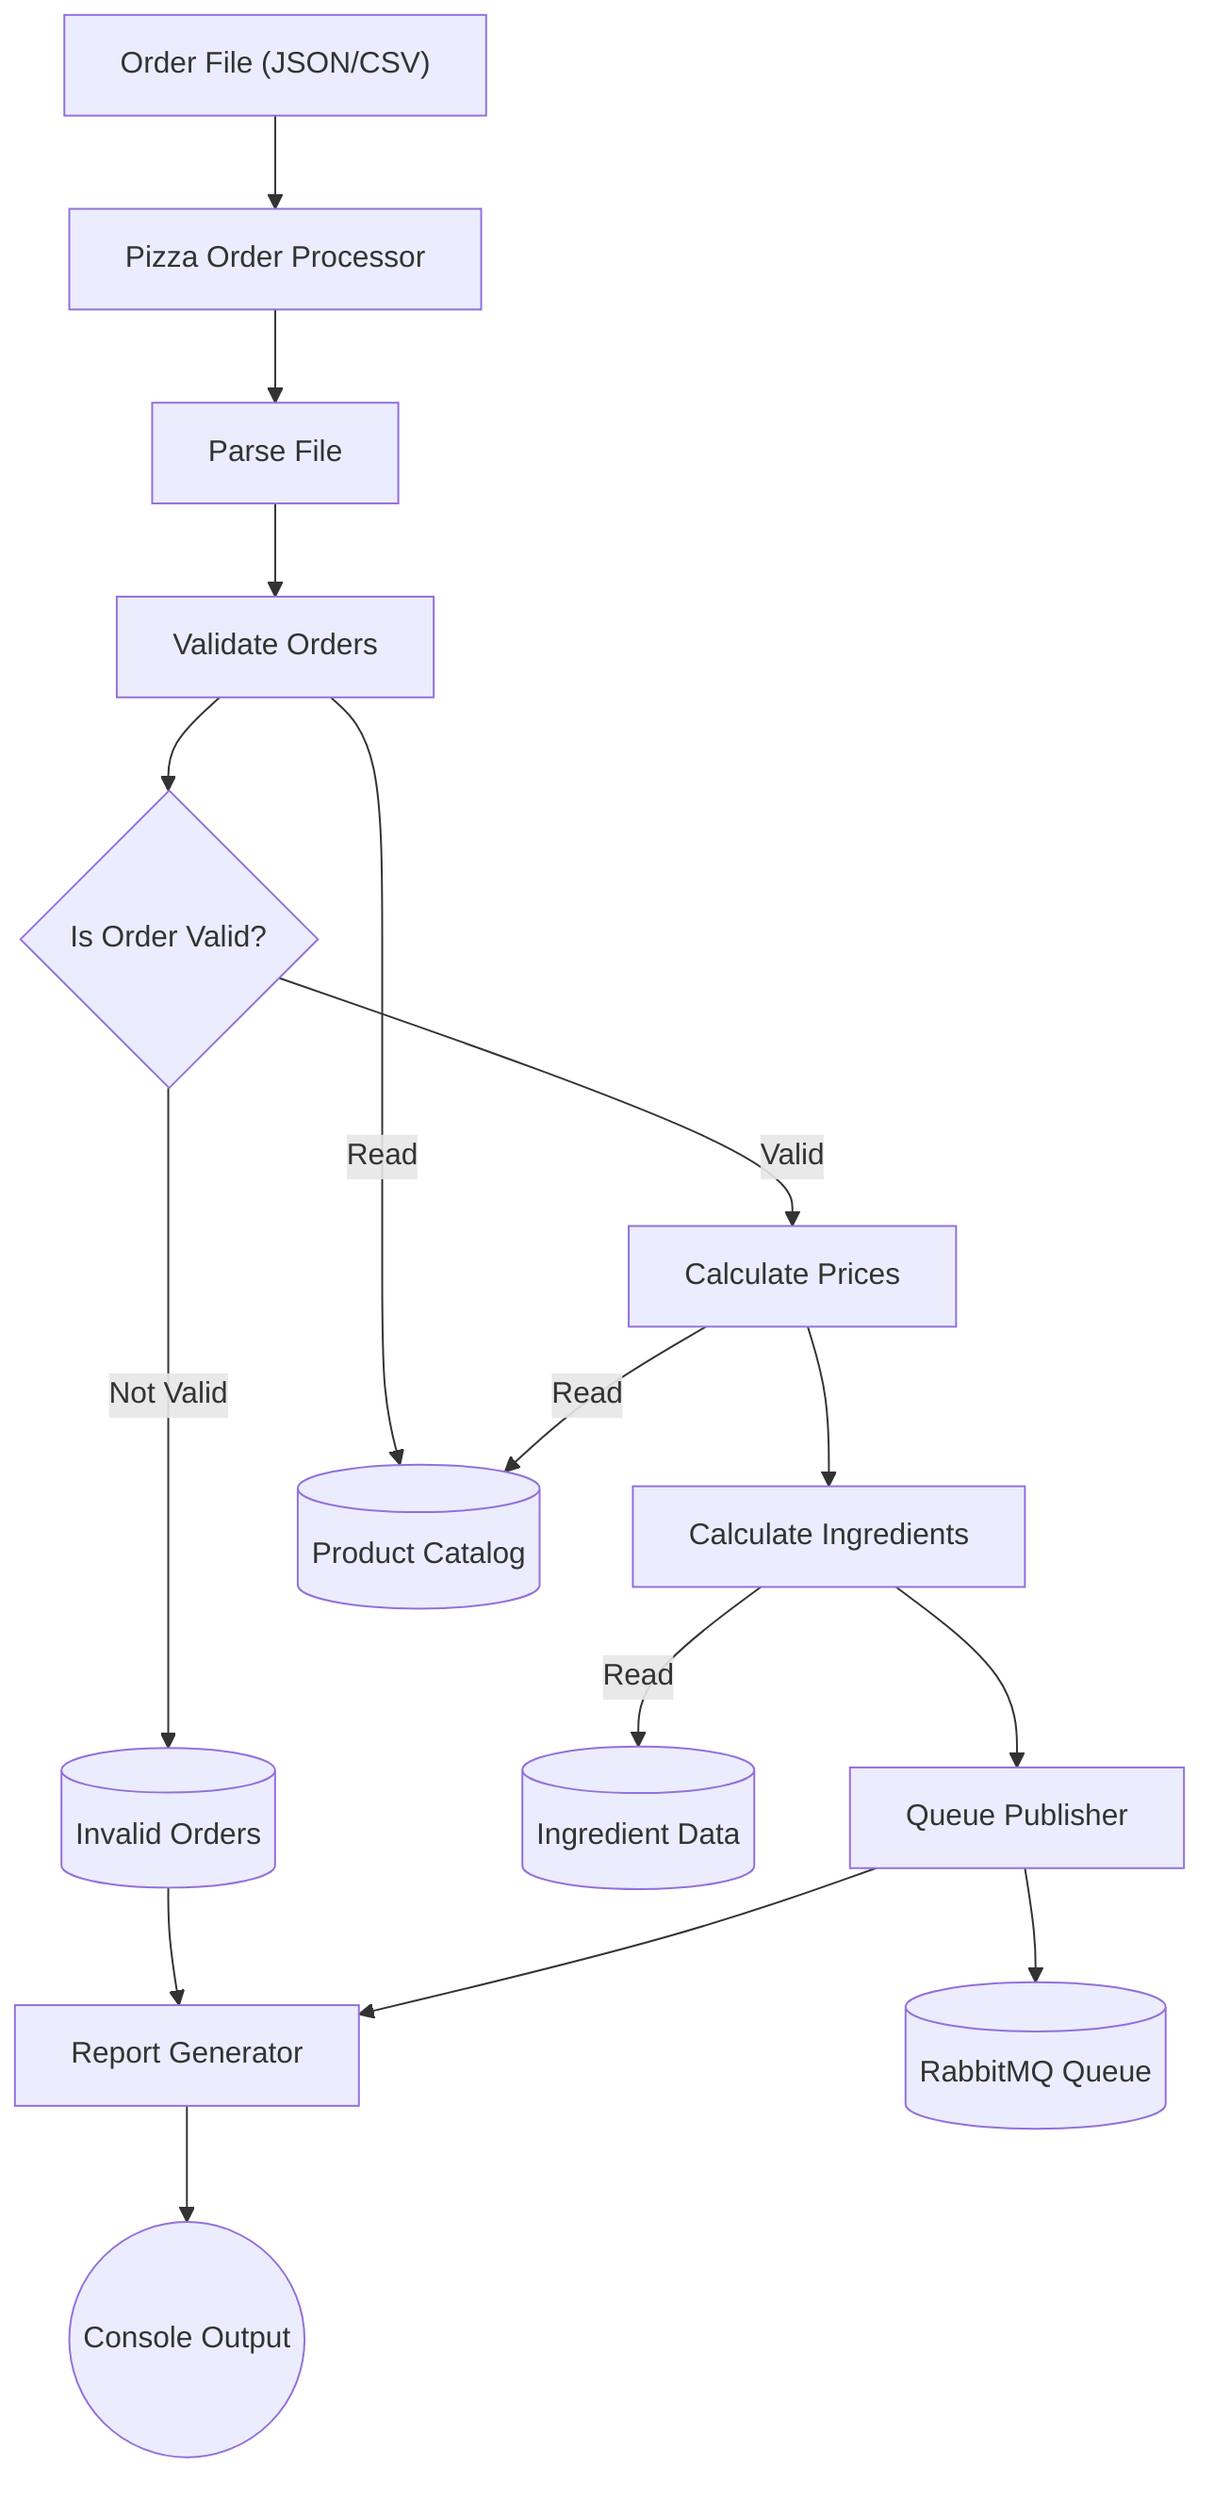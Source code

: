 graph TD
    inputFile["Order File (JSON/CSV)"]
    app["Pizza Order Processor"]
    parser["Parse File"]
    validator["Validate Orders"]
    calculator["Calculate Prices"]
    ingredientCalc["Calculate Ingredients"]
    publisher["Queue Publisher"]
    reporter["Report Generator"]
    isValid{"Is Order Valid?"}
    productData[("Product Catalog")]
    ingredientData[("Ingredient Data")]
    queue[("RabbitMQ Queue")]
    invalidOrders[("Invalid Orders")]
    console(("Console Output"))

    inputFile --> app
    app --> parser
    parser --> validator
    validator --> isValid
    validator -- "Read" --> productData
    isValid -- "Not Valid" --> invalidOrders
    invalidOrders --> reporter
    isValid -- "Valid" --> calculator
    calculator -- "Read" --> productData
    calculator --> ingredientCalc
    ingredientCalc -- "Read" --> ingredientData
    ingredientCalc --> publisher
    publisher --> queue
    publisher --> reporter
    reporter --> console